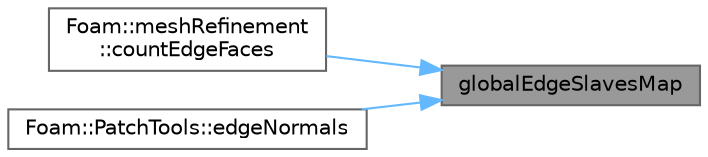 digraph "globalEdgeSlavesMap"
{
 // LATEX_PDF_SIZE
  bgcolor="transparent";
  edge [fontname=Helvetica,fontsize=10,labelfontname=Helvetica,labelfontsize=10];
  node [fontname=Helvetica,fontsize=10,shape=box,height=0.2,width=0.4];
  rankdir="RL";
  Node1 [id="Node000001",label="globalEdgeSlavesMap",height=0.2,width=0.4,color="gray40", fillcolor="grey60", style="filled", fontcolor="black",tooltip=" "];
  Node1 -> Node2 [id="edge1_Node000001_Node000002",dir="back",color="steelblue1",style="solid",tooltip=" "];
  Node2 [id="Node000002",label="Foam::meshRefinement\l::countEdgeFaces",height=0.2,width=0.4,color="grey40", fillcolor="white", style="filled",URL="$classFoam_1_1meshRefinement.html#a9d924139d516067bb72146787e09e26c",tooltip=" "];
  Node1 -> Node3 [id="edge2_Node000001_Node000003",dir="back",color="steelblue1",style="solid",tooltip=" "];
  Node3 [id="Node000003",label="Foam::PatchTools::edgeNormals",height=0.2,width=0.4,color="grey40", fillcolor="white", style="filled",URL="$classFoam_1_1PatchTools.html#a9444d57cb459986c942d3950fa81c698",tooltip=" "];
}
